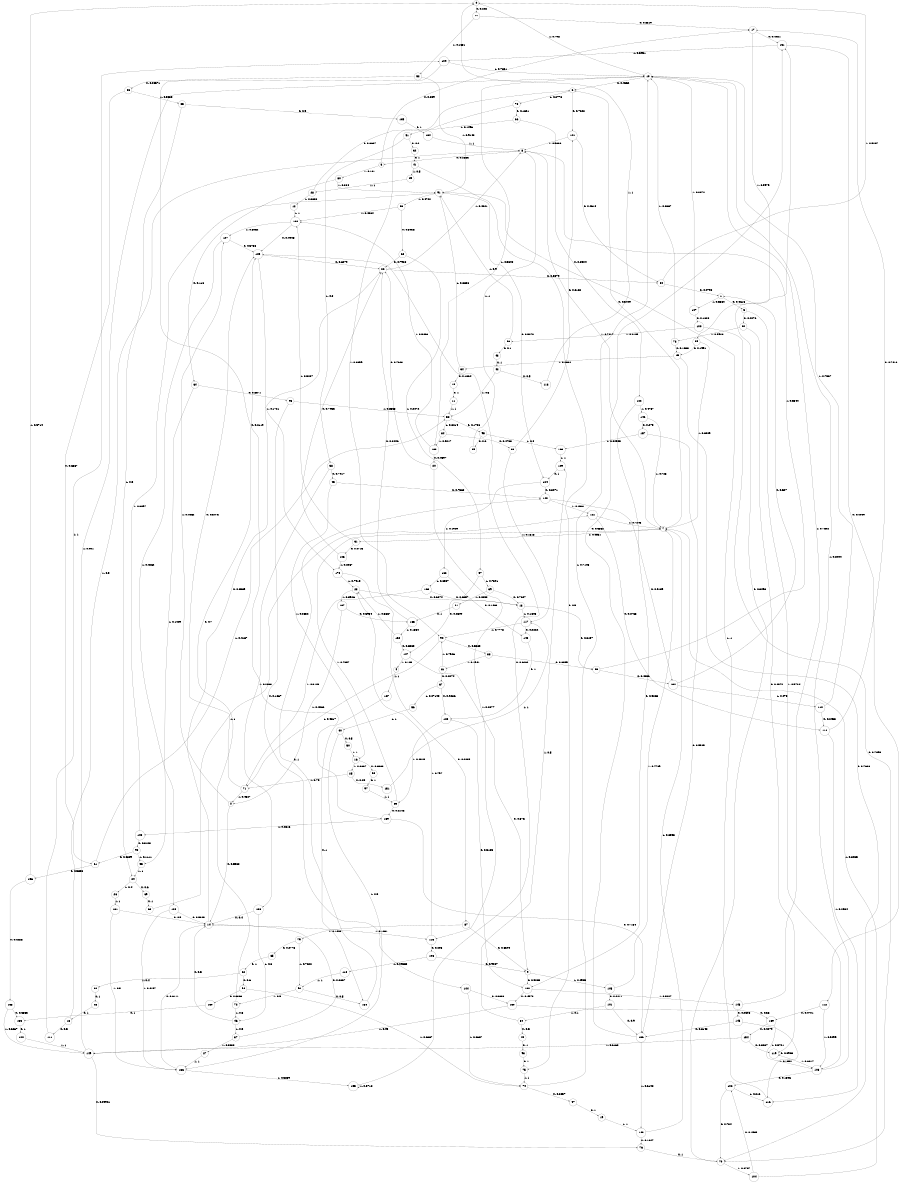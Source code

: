 digraph "ch12faceL11" {
size = "6,8.5";
ratio = "fill";
node [shape = circle];
node [fontsize = 24];
edge [fontsize = 24];
0 -> 77 [label = "0: 0.202    "];
0 -> 10 [label = "1: 0.798    "];
1 -> 5 [label = "0: 0.4616   "];
1 -> 107 [label = "1: 0.5384   "];
2 -> 14 [label = "0: 0.5538   "];
2 -> 127 [label = "1: 0.4462   "];
3 -> 17 [label = "0: 0.839    "];
3 -> 80 [label = "1: 0.161    "];
4 -> 167 [label = "1: 1        "];
5 -> 82 [label = "0: 0.4276   "];
5 -> 108 [label = "1: 0.5724   "];
6 -> 141 [label = "0: 0.7222   "];
6 -> 78 [label = "1: 0.2778   "];
7 -> 6 [label = "0: 0.5449   "];
7 -> 31 [label = "1: 0.4551   "];
8 -> 3 [label = "0: 0.2583   "];
8 -> 7 [label = "1: 0.7417   "];
9 -> 130 [label = "0: 0.5065   "];
9 -> 105 [label = "1: 0.4935   "];
10 -> 6 [label = "0: 0.4652   "];
10 -> 133 [label = "1: 0.5348   "];
11 -> 58 [label = "1: 1        "];
12 -> 160 [label = "1: 1        "];
13 -> 86 [label = "0: 0.8157   "];
13 -> 117 [label = "1: 0.1843   "];
14 -> 22 [label = "0: 0.8569   "];
14 -> 115 [label = "1: 0.1431   "];
15 -> 11 [label = "0: 1        "];
16 -> 99 [label = "0: 0.3333   "];
16 -> 25 [label = "1: 0.6667   "];
17 -> 131 [label = "0: 0.4021   "];
17 -> 59 [label = "1: 0.5979   "];
18 -> 111 [label = "0: 0.5      "];
18 -> 8 [label = "1: 0.5      "];
19 -> 140 [label = "1: 1        "];
20 -> 22 [label = "0: 0.7623   "];
20 -> 115 [label = "1: 0.2377   "];
21 -> 165 [label = "0: 1        "];
22 -> 30 [label = "0: 0.5379   "];
22 -> 8 [label = "1: 0.4621   "];
23 -> 13 [label = "0: 0.6074   "];
23 -> 137 [label = "1: 0.3926   "];
24 -> 69 [label = "0: 0.6      "];
24 -> 26 [label = "1: 0.4      "];
25 -> 151 [label = "0: 0.25     "];
25 -> 71 [label = "1: 0.75     "];
26 -> 161 [label = "1: 1        "];
27 -> 166 [label = "1: 1        "];
28 -> 6 [label = "0: 0.6667   "];
28 -> 12 [label = "1: 0.3333   "];
29 -> 28 [label = "1: 1        "];
30 -> 1 [label = "0: 0.4793   "];
30 -> 0 [label = "1: 0.5207   "];
31 -> 126 [label = "0: 0.4713   "];
31 -> 160 [label = "1: 0.5287   "];
32 -> 41 [label = "0: 1        "];
33 -> 61 [label = "0: 0.6667   "];
33 -> 35 [label = "1: 0.3333   "];
34 -> 15 [label = "0: 0.1364   "];
34 -> 91 [label = "1: 0.8636   "];
35 -> 135 [label = "0: 0.5      "];
35 -> 24 [label = "1: 0.5      "];
36 -> 68 [label = "0: 0.5936   "];
36 -> 160 [label = "1: 0.4064   "];
37 -> 14 [label = "0: 0.6667   "];
37 -> 27 [label = "1: 0.3333   "];
38 -> 45 [label = "0: 0.7917   "];
38 -> 138 [label = "1: 0.2083   "];
39 -> 13 [label = "0: 0.7647   "];
39 -> 21 [label = "1: 0.2353   "];
40 -> 50 [label = "0: 0.5      "];
40 -> 166 [label = "1: 0.5      "];
41 -> 75 [label = "0: 0.5      "];
41 -> 29 [label = "1: 0.5      "];
42 -> 113 [label = "0: 0.5      "];
42 -> 58 [label = "1: 0.5      "];
43 -> 42 [label = "0: 1        "];
44 -> 93 [label = "0: 1        "];
45 -> 142 [label = "0: 0.7368   "];
45 -> 16 [label = "1: 0.2632   "];
46 -> 14 [label = "0: 0.5      "];
46 -> 37 [label = "1: 0.5      "];
47 -> 19 [label = "0: 1        "];
48 -> 18 [label = "0: 1        "];
49 -> 70 [label = "0: 0.7668   "];
49 -> 34 [label = "1: 0.2332   "];
50 -> 16 [label = "1: 1        "];
51 -> 32 [label = "0: 0.2      "];
51 -> 38 [label = "1: 0.8      "];
52 -> 33 [label = "0: 0.08571  "];
52 -> 91 [label = "1: 0.9143   "];
53 -> 43 [label = "0: 0.1      "];
53 -> 91 [label = "1: 0.9      "];
54 -> 44 [label = "0: 0.5      "];
54 -> 129 [label = "1: 0.5      "];
55 -> 24 [label = "1: 1        "];
56 -> 40 [label = "1: 1        "];
57 -> 147 [label = "0: 0.2609   "];
57 -> 39 [label = "1: 0.7391   "];
58 -> 95 [label = "0: 0.1786   "];
58 -> 84 [label = "1: 0.8214   "];
59 -> 49 [label = "0: 0.1991   "];
59 -> 7 [label = "1: 0.8009   "];
60 -> 48 [label = "0: 1        "];
61 -> 156 [label = "0: 0.5833   "];
61 -> 58 [label = "1: 0.4167   "];
62 -> 94 [label = "0: 0.6      "];
62 -> 60 [label = "1: 0.4      "];
63 -> 121 [label = "1: 1        "];
64 -> 96 [label = "0: 0.8571   "];
64 -> 55 [label = "1: 0.1429   "];
65 -> 62 [label = "0: 1        "];
66 -> 122 [label = "0: 0.8504   "];
66 -> 51 [label = "1: 0.1496   "];
67 -> 123 [label = "0: 0.9286   "];
67 -> 56 [label = "1: 0.07143  "];
68 -> 22 [label = "0: 0.7928   "];
68 -> 57 [label = "1: 0.2072   "];
69 -> 63 [label = "0: 1        "];
70 -> 131 [label = "0: 0.3293   "];
70 -> 104 [label = "1: 0.6707   "];
71 -> 125 [label = "0: 0.5473   "];
71 -> 2 [label = "1: 0.4527   "];
72 -> 125 [label = "0: 0.7      "];
72 -> 46 [label = "1: 0.3      "];
73 -> 49 [label = "0: 0.1333   "];
73 -> 10 [label = "1: 0.8667   "];
74 -> 47 [label = "0: 0.2857   "];
74 -> 10 [label = "1: 0.7143   "];
75 -> 74 [label = "1: 1        "];
76 -> 70 [label = "0: 1        "];
77 -> 17 [label = "0: 0.8319   "];
77 -> 52 [label = "1: 0.1681   "];
78 -> 66 [label = "0: 0.1601   "];
78 -> 90 [label = "1: 0.8399   "];
79 -> 65 [label = "0: 0.2778   "];
79 -> 92 [label = "1: 0.7222   "];
80 -> 64 [label = "0: 0.116    "];
80 -> 91 [label = "1: 0.884    "];
81 -> 67 [label = "0: 0.2074   "];
81 -> 90 [label = "1: 0.7926   "];
82 -> 119 [label = "0: 0.4072   "];
82 -> 73 [label = "1: 0.5928   "];
83 -> 141 [label = "0: 0.8182   "];
83 -> 117 [label = "1: 0.1818   "];
84 -> 83 [label = "0: 0.4783   "];
84 -> 133 [label = "1: 0.5217   "];
85 -> 139 [label = "0: 0.2143   "];
85 -> 7 [label = "1: 0.7857   "];
86 -> 132 [label = "0: 0.4656   "];
86 -> 8 [label = "1: 0.5344   "];
87 -> 9 [label = "0: 0.8594   "];
87 -> 79 [label = "1: 0.1406   "];
88 -> 86 [label = "0: 0.8059   "];
88 -> 81 [label = "1: 0.1941   "];
89 -> 8 [label = "1: 1        "];
90 -> 88 [label = "0: 0.5683   "];
90 -> 71 [label = "1: 0.4317   "];
91 -> 124 [label = "0: 0.5278   "];
91 -> 36 [label = "1: 0.4722   "];
92 -> 164 [label = "0: 0.5      "];
92 -> 72 [label = "1: 0.5      "];
93 -> 75 [label = "0: 1        "];
94 -> 159 [label = "0: 0.3333   "];
94 -> 74 [label = "1: 0.6667   "];
95 -> 89 [label = "0: 0.6      "];
95 -> 163 [label = "1: 0.4      "];
96 -> 144 [label = "0: 0.1667   "];
96 -> 58 [label = "1: 0.8333   "];
97 -> 85 [label = "1: 1        "];
98 -> 61 [label = "0: 0.8889   "];
98 -> 55 [label = "1: 0.1111   "];
99 -> 97 [label = "0: 1        "];
100 -> 70 [label = "0: 0.7895   "];
100 -> 53 [label = "1: 0.2105   "];
101 -> 136 [label = "0: 0.9      "];
101 -> 54 [label = "1: 0.1      "];
102 -> 70 [label = "0: 0.784    "];
102 -> 116 [label = "1: 0.216    "];
103 -> 98 [label = "0: 0.3103   "];
103 -> 91 [label = "1: 0.6897   "];
104 -> 102 [label = "0: 0.1935   "];
104 -> 7 [label = "1: 0.8065   "];
105 -> 101 [label = "0: 0.2211   "];
105 -> 7 [label = "1: 0.7789   "];
106 -> 9 [label = "0: 0.9067   "];
106 -> 118 [label = "1: 0.09333  "];
107 -> 100 [label = "0: 0.1628   "];
107 -> 10 [label = "1: 0.8372   "];
108 -> 102 [label = "0: 0.1596   "];
108 -> 10 [label = "1: 0.8404   "];
109 -> 139 [label = "0: 0.2119   "];
109 -> 10 [label = "1: 0.7881   "];
110 -> 114 [label = "0: 0.2433   "];
110 -> 10 [label = "1: 0.7567   "];
111 -> 109 [label = "1: 1        "];
112 -> 169 [label = "0: 0.4701   "];
112 -> 108 [label = "1: 0.5299   "];
113 -> 0 [label = "1: 1        "];
114 -> 17 [label = "0: 0.7416   "];
114 -> 116 [label = "1: 0.2584   "];
115 -> 106 [label = "0: 0.203    "];
115 -> 23 [label = "1: 0.797    "];
116 -> 91 [label = "1: 1        "];
117 -> 143 [label = "0: 0.2222   "];
117 -> 90 [label = "1: 0.7778   "];
118 -> 92 [label = "1: 1        "];
119 -> 119 [label = "0: 0.3983   "];
119 -> 108 [label = "1: 0.6017   "];
120 -> 149 [label = "1: 1        "];
121 -> 114 [label = "0: 0.2755   "];
121 -> 7 [label = "1: 0.7245   "];
122 -> 130 [label = "0: 0.5263   "];
122 -> 146 [label = "1: 0.4737   "];
123 -> 130 [label = "0: 0.5185   "];
123 -> 85 [label = "1: 0.4815   "];
124 -> 142 [label = "0: 0.8071   "];
124 -> 162 [label = "1: 0.1929   "];
125 -> 22 [label = "0: 0.8279   "];
125 -> 170 [label = "1: 0.1721   "];
126 -> 22 [label = "0: 0.7933   "];
126 -> 170 [label = "1: 0.2067   "];
127 -> 125 [label = "0: 0.5738   "];
127 -> 128 [label = "1: 0.4262   "];
128 -> 14 [label = "0: 0.5843   "];
128 -> 166 [label = "1: 0.4157   "];
129 -> 124 [label = "0: 1        "];
130 -> 150 [label = "0: 0.4573   "];
130 -> 148 [label = "1: 0.5427   "];
131 -> 112 [label = "0: 0.4049   "];
131 -> 109 [label = "1: 0.5951   "];
132 -> 1 [label = "0: 0.527    "];
132 -> 110 [label = "1: 0.473    "];
133 -> 20 [label = "0: 0.4597   "];
133 -> 160 [label = "1: 0.5403   "];
134 -> 8 [label = "1: 1        "];
135 -> 134 [label = "0: 1        "];
136 -> 131 [label = "0: 0.3852   "];
136 -> 140 [label = "1: 0.6148   "];
137 -> 165 [label = "0: 0.5934   "];
137 -> 2 [label = "1: 0.4066   "];
138 -> 14 [label = "0: 0.4      "];
138 -> 46 [label = "1: 0.6      "];
139 -> 136 [label = "0: 0.7184   "];
139 -> 103 [label = "1: 0.2816   "];
140 -> 76 [label = "0: 0.1647   "];
140 -> 7 [label = "1: 0.8353   "];
141 -> 30 [label = "0: 0.4614   "];
141 -> 8 [label = "1: 0.5386   "];
142 -> 132 [label = "0: 0.5139   "];
142 -> 121 [label = "1: 0.4861   "];
143 -> 123 [label = "0: 1        "];
144 -> 150 [label = "0: 0.3333   "];
144 -> 74 [label = "1: 0.6667   "];
145 -> 136 [label = "0: 0.8148   "];
145 -> 116 [label = "1: 0.1852   "];
146 -> 157 [label = "0: 0.275    "];
146 -> 7 [label = "1: 0.725    "];
147 -> 9 [label = "0: 0.875    "];
147 -> 4 [label = "1: 0.125    "];
148 -> 145 [label = "0: 0.2308   "];
148 -> 10 [label = "1: 0.7692   "];
149 -> 76 [label = "0: 0.09901  "];
149 -> 10 [label = "1: 0.901    "];
150 -> 169 [label = "0: 0.55     "];
150 -> 149 [label = "1: 0.45     "];
151 -> 117 [label = "1: 1        "];
152 -> 147 [label = "0: 0.3333   "];
152 -> 23 [label = "1: 0.6667   "];
153 -> 120 [label = "0: 1        "];
154 -> 119 [label = "0: 0.3837   "];
154 -> 149 [label = "1: 0.6163   "];
155 -> 125 [label = "0: 0.6282   "];
155 -> 155 [label = "1: 0.3718   "];
156 -> 158 [label = "0: 0.4286   "];
156 -> 0 [label = "1: 0.5714   "];
157 -> 136 [label = "0: 0.9545   "];
157 -> 163 [label = "1: 0.04545  "];
158 -> 153 [label = "0: 0.3333   "];
158 -> 149 [label = "1: 0.6667   "];
159 -> 153 [label = "0: 1        "];
160 -> 125 [label = "0: 0.4948   "];
160 -> 127 [label = "1: 0.5052   "];
161 -> 14 [label = "0: 0.5      "];
161 -> 166 [label = "1: 0.5      "];
162 -> 143 [label = "0: 0.1463   "];
162 -> 168 [label = "1: 0.8537   "];
163 -> 129 [label = "1: 1        "];
164 -> 142 [label = "0: 1        "];
165 -> 22 [label = "0: 0.8446   "];
165 -> 152 [label = "1: 0.1554   "];
166 -> 14 [label = "0: 0.6111   "];
166 -> 155 [label = "1: 0.3889   "];
167 -> 164 [label = "0: 1        "];
168 -> 13 [label = "0: 0.6857   "];
168 -> 71 [label = "1: 0.3143   "];
169 -> 154 [label = "0: 0.4279   "];
169 -> 108 [label = "1: 0.5721   "];
170 -> 87 [label = "0: 0.2085   "];
170 -> 23 [label = "1: 0.7915   "];
}